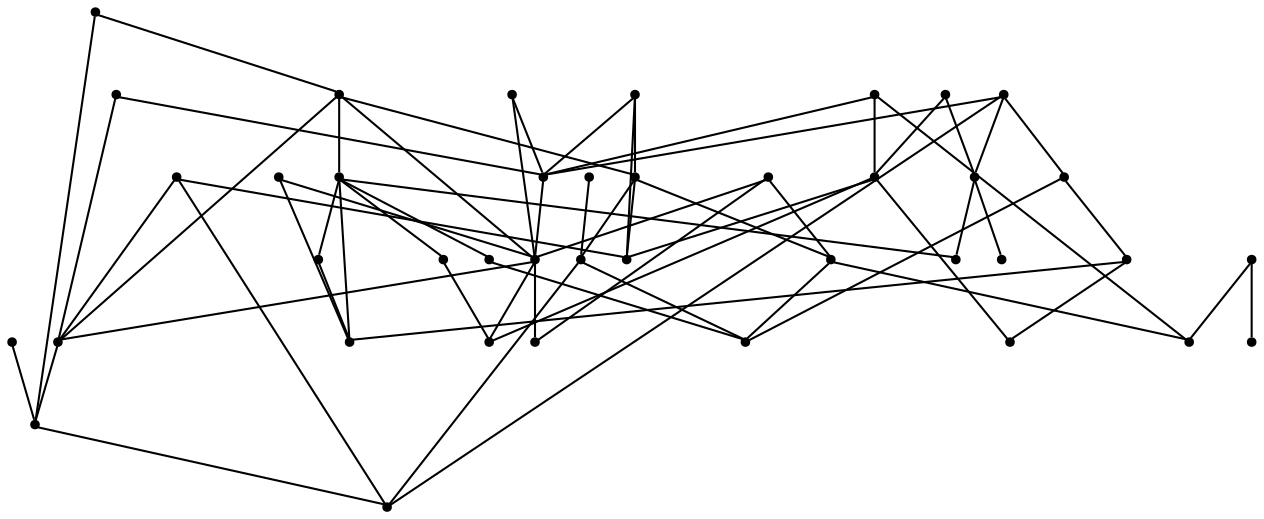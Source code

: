 strict graph {
    splines="line";
    node [margin=0 shape=point style=filled];

    0 [label="n0"]
    1 [label="n1"]
    2 [label="n2"]
    3 [label="n3"]
    4 [label="n4"]
    5 [label="n5"]
    6 [label="n6"]
    7 [label="n7"]
    8 [label="n8"]
    9 [label="n9"]
    10 [label="n10"]
    11 [label="n11"]
    12 [label="n12"]
    13 [label="n13"]
    14 [label="n14"]
    15 [label="n15"]
    16 [label="n16"]
    17 [label="n17"]
    18 [label="n18"]
    19 [label="n19"]
    20 [label="n20"]
    21 [label="n21"]
    22 [label="n22"]
    23 [label="n23"]
    24 [label="n24"]
    25 [label="n25"]
    26 [label="n26"]
    27 [label="n27"]
    28 [label="n28"]
    29 [label="n29"]
    30 [label="n30"]
    31 [label="n31"]
    32 [label="n32"]
    33 [label="n33"]
    34 [label="n34"]
    35 [label="n35"]
    36 [label="n36"]
    37 [label="n37"]
    38 [label="n38"]
    39 [label="n39"]

    0 -- 14
    0 -- 17
    0 -- 23
    1 -- 22
    1 -- 26
    2 -- 25
    2 -- 17
    3 -- 22
    3 -- 17
    3 -- 37
    4 -- 36
    4 -- 17
    4 -- 12
    4 -- 26
    5 -- 34
    5 -- 37
    6 -- 21
    6 -- 24
    6 -- 33
    7 -- 25
    7 -- 23
    7 -- 36
    8 -- 28
    8 -- 10
    9 -- 17
    9 -- 21
    10 -- 21
    10 -- 14
    10 -- 15
    10 -- 25
    11 -- 28
    12 -- 13
    12 -- 38
    13 -- 35
    13 -- 31
    14 -- 20
    14 -- 23
    14 -- 24
    15 -- 31
    15 -- 32
    15 -- 29
    15 -- 19
    15 -- 27
    16 -- 21
    16 -- 31
    17 -- 21
    18 -- 20
    19 -- 31
    20 -- 36
    20 -- 38
    21 -- 25
    21 -- 39
    21 -- 33
    22 -- 39
    22 -- 23
    22 -- 35
    24 -- 37
    24 -- 38
    25 -- 28
    26 -- 27
    26 -- 30
    28 -- 36
    29 -- 38
    32 -- 39
}